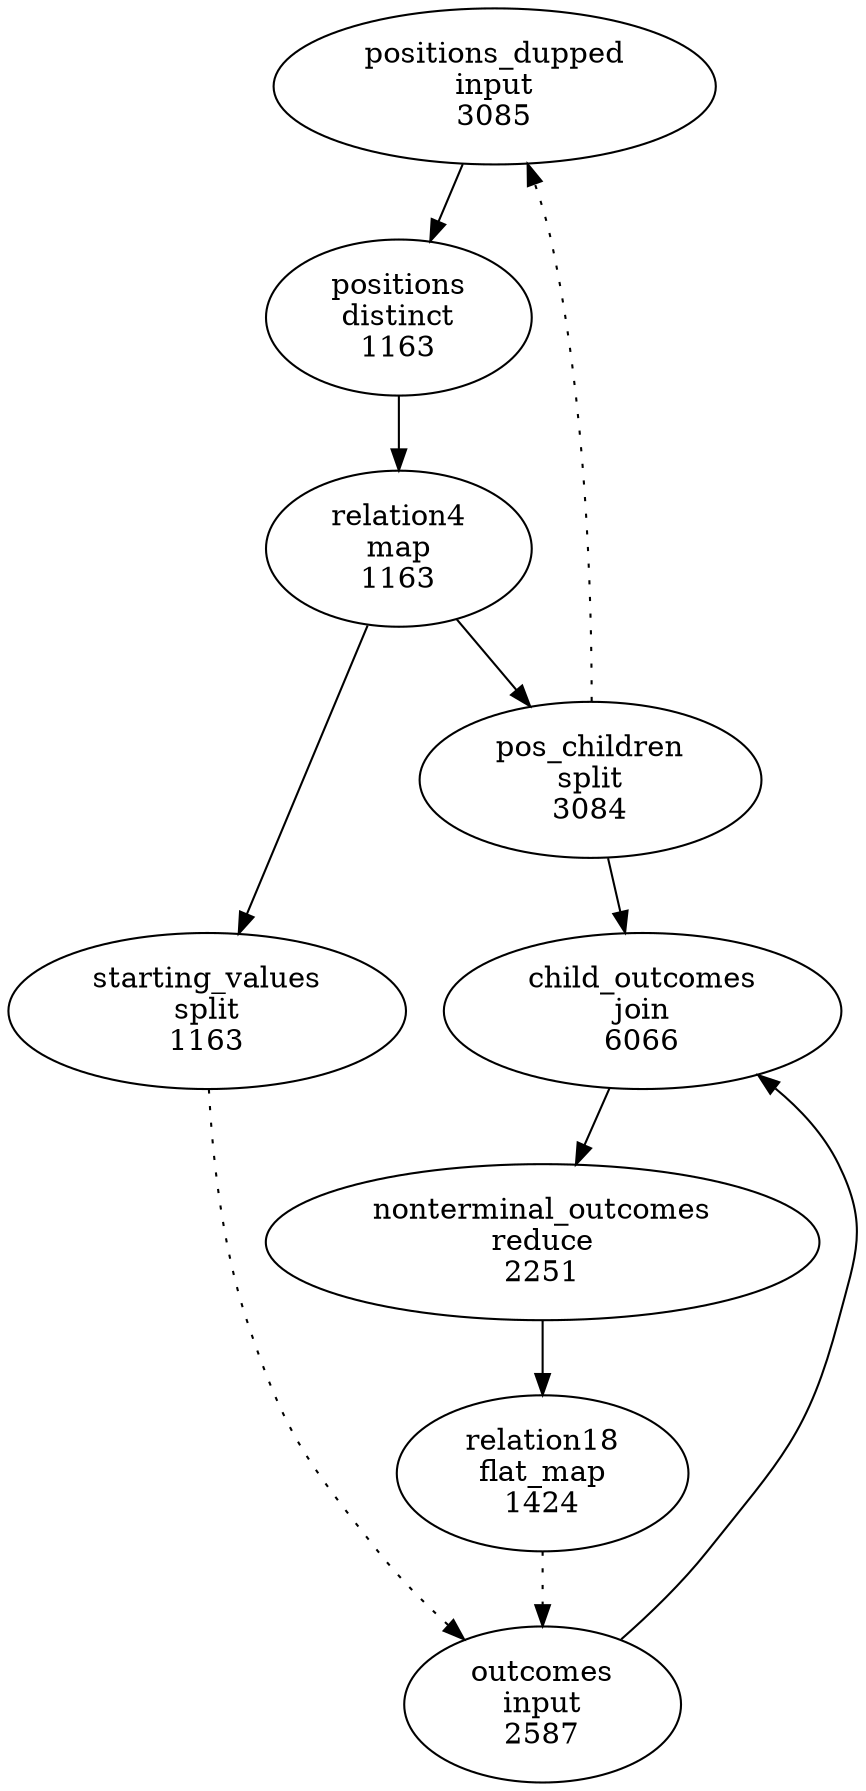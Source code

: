 digraph flow {
  node0 [label=< positions_dupped <br/> input <br/> 3085 >];
  node2 [label=< positions <br/> distinct <br/> 1163 >];
  node0 -> node2;
  node4 [label=< relation4 <br/> map <br/> 1163 >];
  node2 -> node4;
  node6 [label=< pos_children <br/> split <br/> 3084 >];
  node4 -> node6;
  node7 [label=< starting_values <br/> split <br/> 1163 >];
  node4 -> node7;
  node11 [label=< outcomes <br/> input <br/> 2587 >];
  node14 [label=< child_outcomes <br/> join <br/> 6066 >];
  node6 -> node14;
  node11 -> node14;
  node16 [label=< nonterminal_outcomes <br/> reduce <br/> 2251 >];
  node14 -> node16;
  node18 [label=< relation18 <br/> flat_map <br/> 1424 >];
  node16 -> node18;
  node6 -> node0 [style=dotted];
  node7 -> node11 [style=dotted];
  node18 -> node11 [style=dotted];
}

